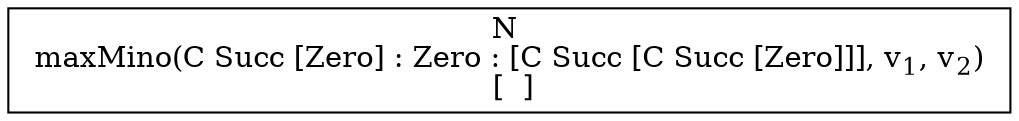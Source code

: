 digraph {
    graph [rankdir=TB
          ,bgcolor=transparent];
    node [shape=box
         ,fillcolor=white
         ,style=filled];
    0 [label=<N <BR/> maxMino(C Succ [Zero] : Zero : [C Succ [C Succ [Zero]]], v<SUB>1</SUB>, v<SUB>2</SUB>) <BR/>  [  ] >];
}